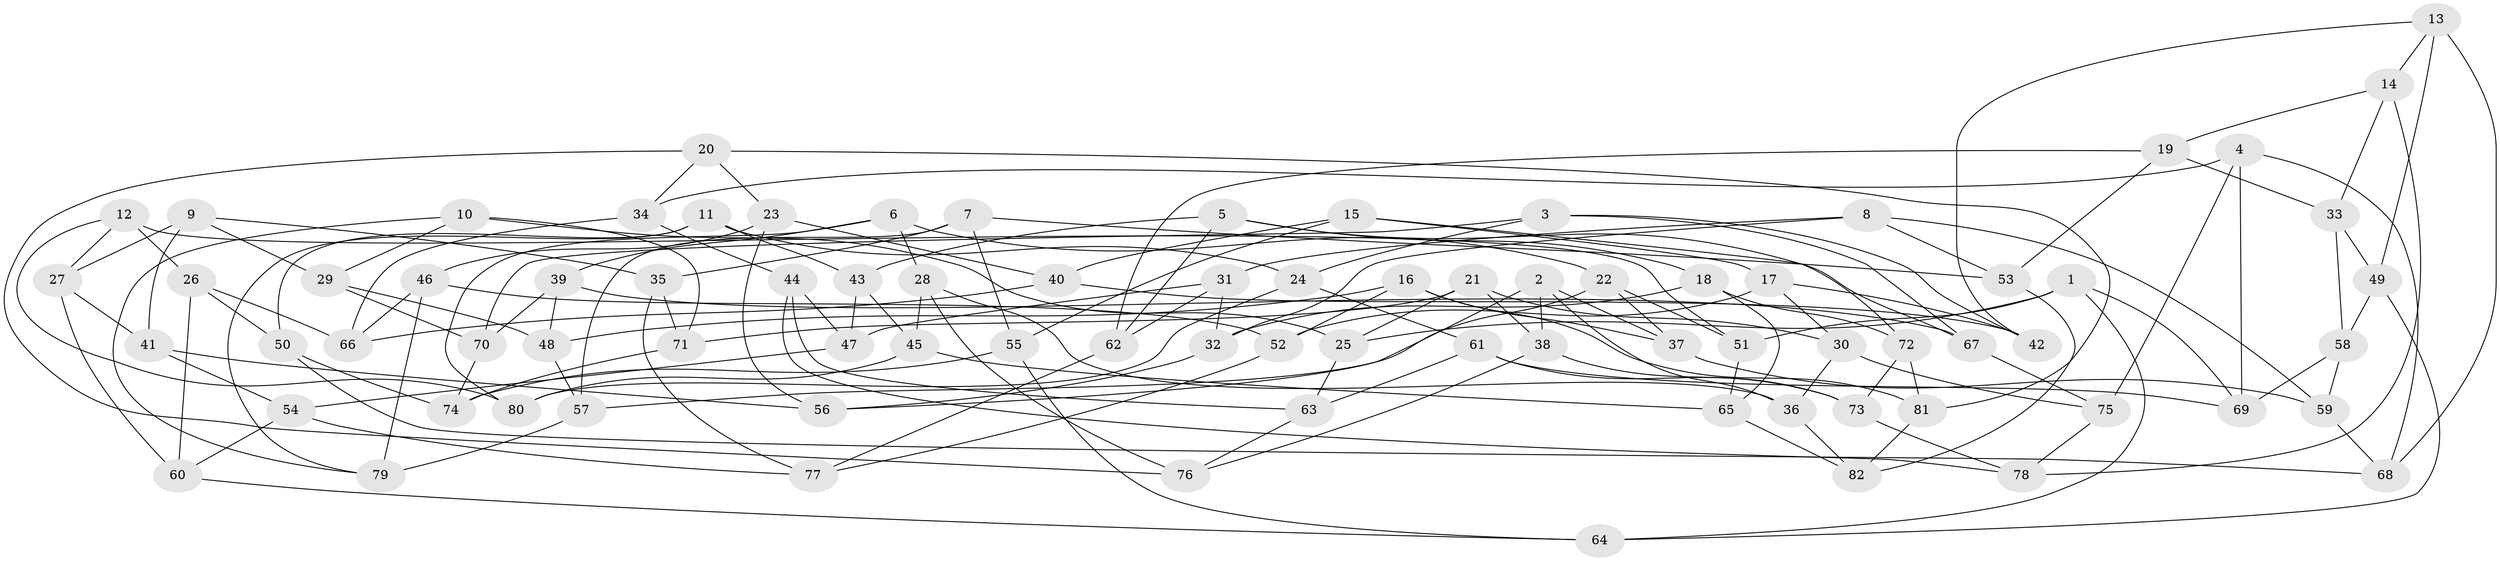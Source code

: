 // Generated by graph-tools (version 1.1) at 2025/50/03/09/25 03:50:45]
// undirected, 82 vertices, 164 edges
graph export_dot {
graph [start="1"]
  node [color=gray90,style=filled];
  1;
  2;
  3;
  4;
  5;
  6;
  7;
  8;
  9;
  10;
  11;
  12;
  13;
  14;
  15;
  16;
  17;
  18;
  19;
  20;
  21;
  22;
  23;
  24;
  25;
  26;
  27;
  28;
  29;
  30;
  31;
  32;
  33;
  34;
  35;
  36;
  37;
  38;
  39;
  40;
  41;
  42;
  43;
  44;
  45;
  46;
  47;
  48;
  49;
  50;
  51;
  52;
  53;
  54;
  55;
  56;
  57;
  58;
  59;
  60;
  61;
  62;
  63;
  64;
  65;
  66;
  67;
  68;
  69;
  70;
  71;
  72;
  73;
  74;
  75;
  76;
  77;
  78;
  79;
  80;
  81;
  82;
  1 -- 25;
  1 -- 51;
  1 -- 69;
  1 -- 64;
  2 -- 56;
  2 -- 38;
  2 -- 36;
  2 -- 37;
  3 -- 42;
  3 -- 70;
  3 -- 24;
  3 -- 67;
  4 -- 68;
  4 -- 34;
  4 -- 75;
  4 -- 69;
  5 -- 18;
  5 -- 43;
  5 -- 67;
  5 -- 62;
  6 -- 22;
  6 -- 28;
  6 -- 80;
  6 -- 39;
  7 -- 35;
  7 -- 53;
  7 -- 57;
  7 -- 55;
  8 -- 53;
  8 -- 31;
  8 -- 32;
  8 -- 59;
  9 -- 41;
  9 -- 29;
  9 -- 27;
  9 -- 35;
  10 -- 71;
  10 -- 29;
  10 -- 25;
  10 -- 79;
  11 -- 50;
  11 -- 24;
  11 -- 79;
  11 -- 43;
  12 -- 26;
  12 -- 80;
  12 -- 51;
  12 -- 27;
  13 -- 14;
  13 -- 49;
  13 -- 68;
  13 -- 42;
  14 -- 19;
  14 -- 78;
  14 -- 33;
  15 -- 17;
  15 -- 40;
  15 -- 72;
  15 -- 55;
  16 -- 52;
  16 -- 37;
  16 -- 48;
  16 -- 81;
  17 -- 42;
  17 -- 30;
  17 -- 52;
  18 -- 65;
  18 -- 72;
  18 -- 32;
  19 -- 33;
  19 -- 62;
  19 -- 53;
  20 -- 34;
  20 -- 81;
  20 -- 76;
  20 -- 23;
  21 -- 71;
  21 -- 30;
  21 -- 25;
  21 -- 38;
  22 -- 51;
  22 -- 37;
  22 -- 57;
  23 -- 46;
  23 -- 40;
  23 -- 56;
  24 -- 80;
  24 -- 61;
  25 -- 63;
  26 -- 66;
  26 -- 60;
  26 -- 50;
  27 -- 60;
  27 -- 41;
  28 -- 45;
  28 -- 36;
  28 -- 76;
  29 -- 70;
  29 -- 48;
  30 -- 75;
  30 -- 36;
  31 -- 32;
  31 -- 62;
  31 -- 47;
  32 -- 56;
  33 -- 58;
  33 -- 49;
  34 -- 66;
  34 -- 44;
  35 -- 77;
  35 -- 71;
  36 -- 82;
  37 -- 59;
  38 -- 76;
  38 -- 73;
  39 -- 70;
  39 -- 48;
  39 -- 67;
  40 -- 66;
  40 -- 42;
  41 -- 56;
  41 -- 54;
  43 -- 47;
  43 -- 45;
  44 -- 47;
  44 -- 63;
  44 -- 78;
  45 -- 80;
  45 -- 65;
  46 -- 79;
  46 -- 52;
  46 -- 66;
  47 -- 54;
  48 -- 57;
  49 -- 64;
  49 -- 58;
  50 -- 68;
  50 -- 74;
  51 -- 65;
  52 -- 77;
  53 -- 82;
  54 -- 77;
  54 -- 60;
  55 -- 74;
  55 -- 64;
  57 -- 79;
  58 -- 59;
  58 -- 69;
  59 -- 68;
  60 -- 64;
  61 -- 69;
  61 -- 73;
  61 -- 63;
  62 -- 77;
  63 -- 76;
  65 -- 82;
  67 -- 75;
  70 -- 74;
  71 -- 74;
  72 -- 81;
  72 -- 73;
  73 -- 78;
  75 -- 78;
  81 -- 82;
}
